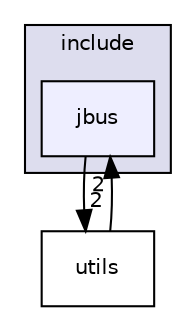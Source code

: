 digraph "include/jbus" {
  compound=true
  node [ fontsize="10", fontname="Helvetica"];
  edge [ labelfontsize="10", labelfontname="Helvetica"];
  subgraph clusterdir_d44c64559bbebec7f509842c48db8b23 {
    graph [ bgcolor="#ddddee", pencolor="black", label="include" fontname="Helvetica", fontsize="10", URL="dir_d44c64559bbebec7f509842c48db8b23.html"]
  dir_4525d057f72f34aebe3436e89afccf45 [shape=box, label="jbus", style="filled", fillcolor="#eeeeff", pencolor="black", URL="dir_4525d057f72f34aebe3436e89afccf45.html"];
  }
  dir_821002d4f10779a80d4fb17bc32f21f1 [shape=box label="utils" URL="dir_821002d4f10779a80d4fb17bc32f21f1.html"];
  dir_4525d057f72f34aebe3436e89afccf45->dir_821002d4f10779a80d4fb17bc32f21f1 [headlabel="2", labeldistance=1.5 headhref="dir_000001_000002.html"];
  dir_821002d4f10779a80d4fb17bc32f21f1->dir_4525d057f72f34aebe3436e89afccf45 [headlabel="2", labeldistance=1.5 headhref="dir_000002_000001.html"];
}
